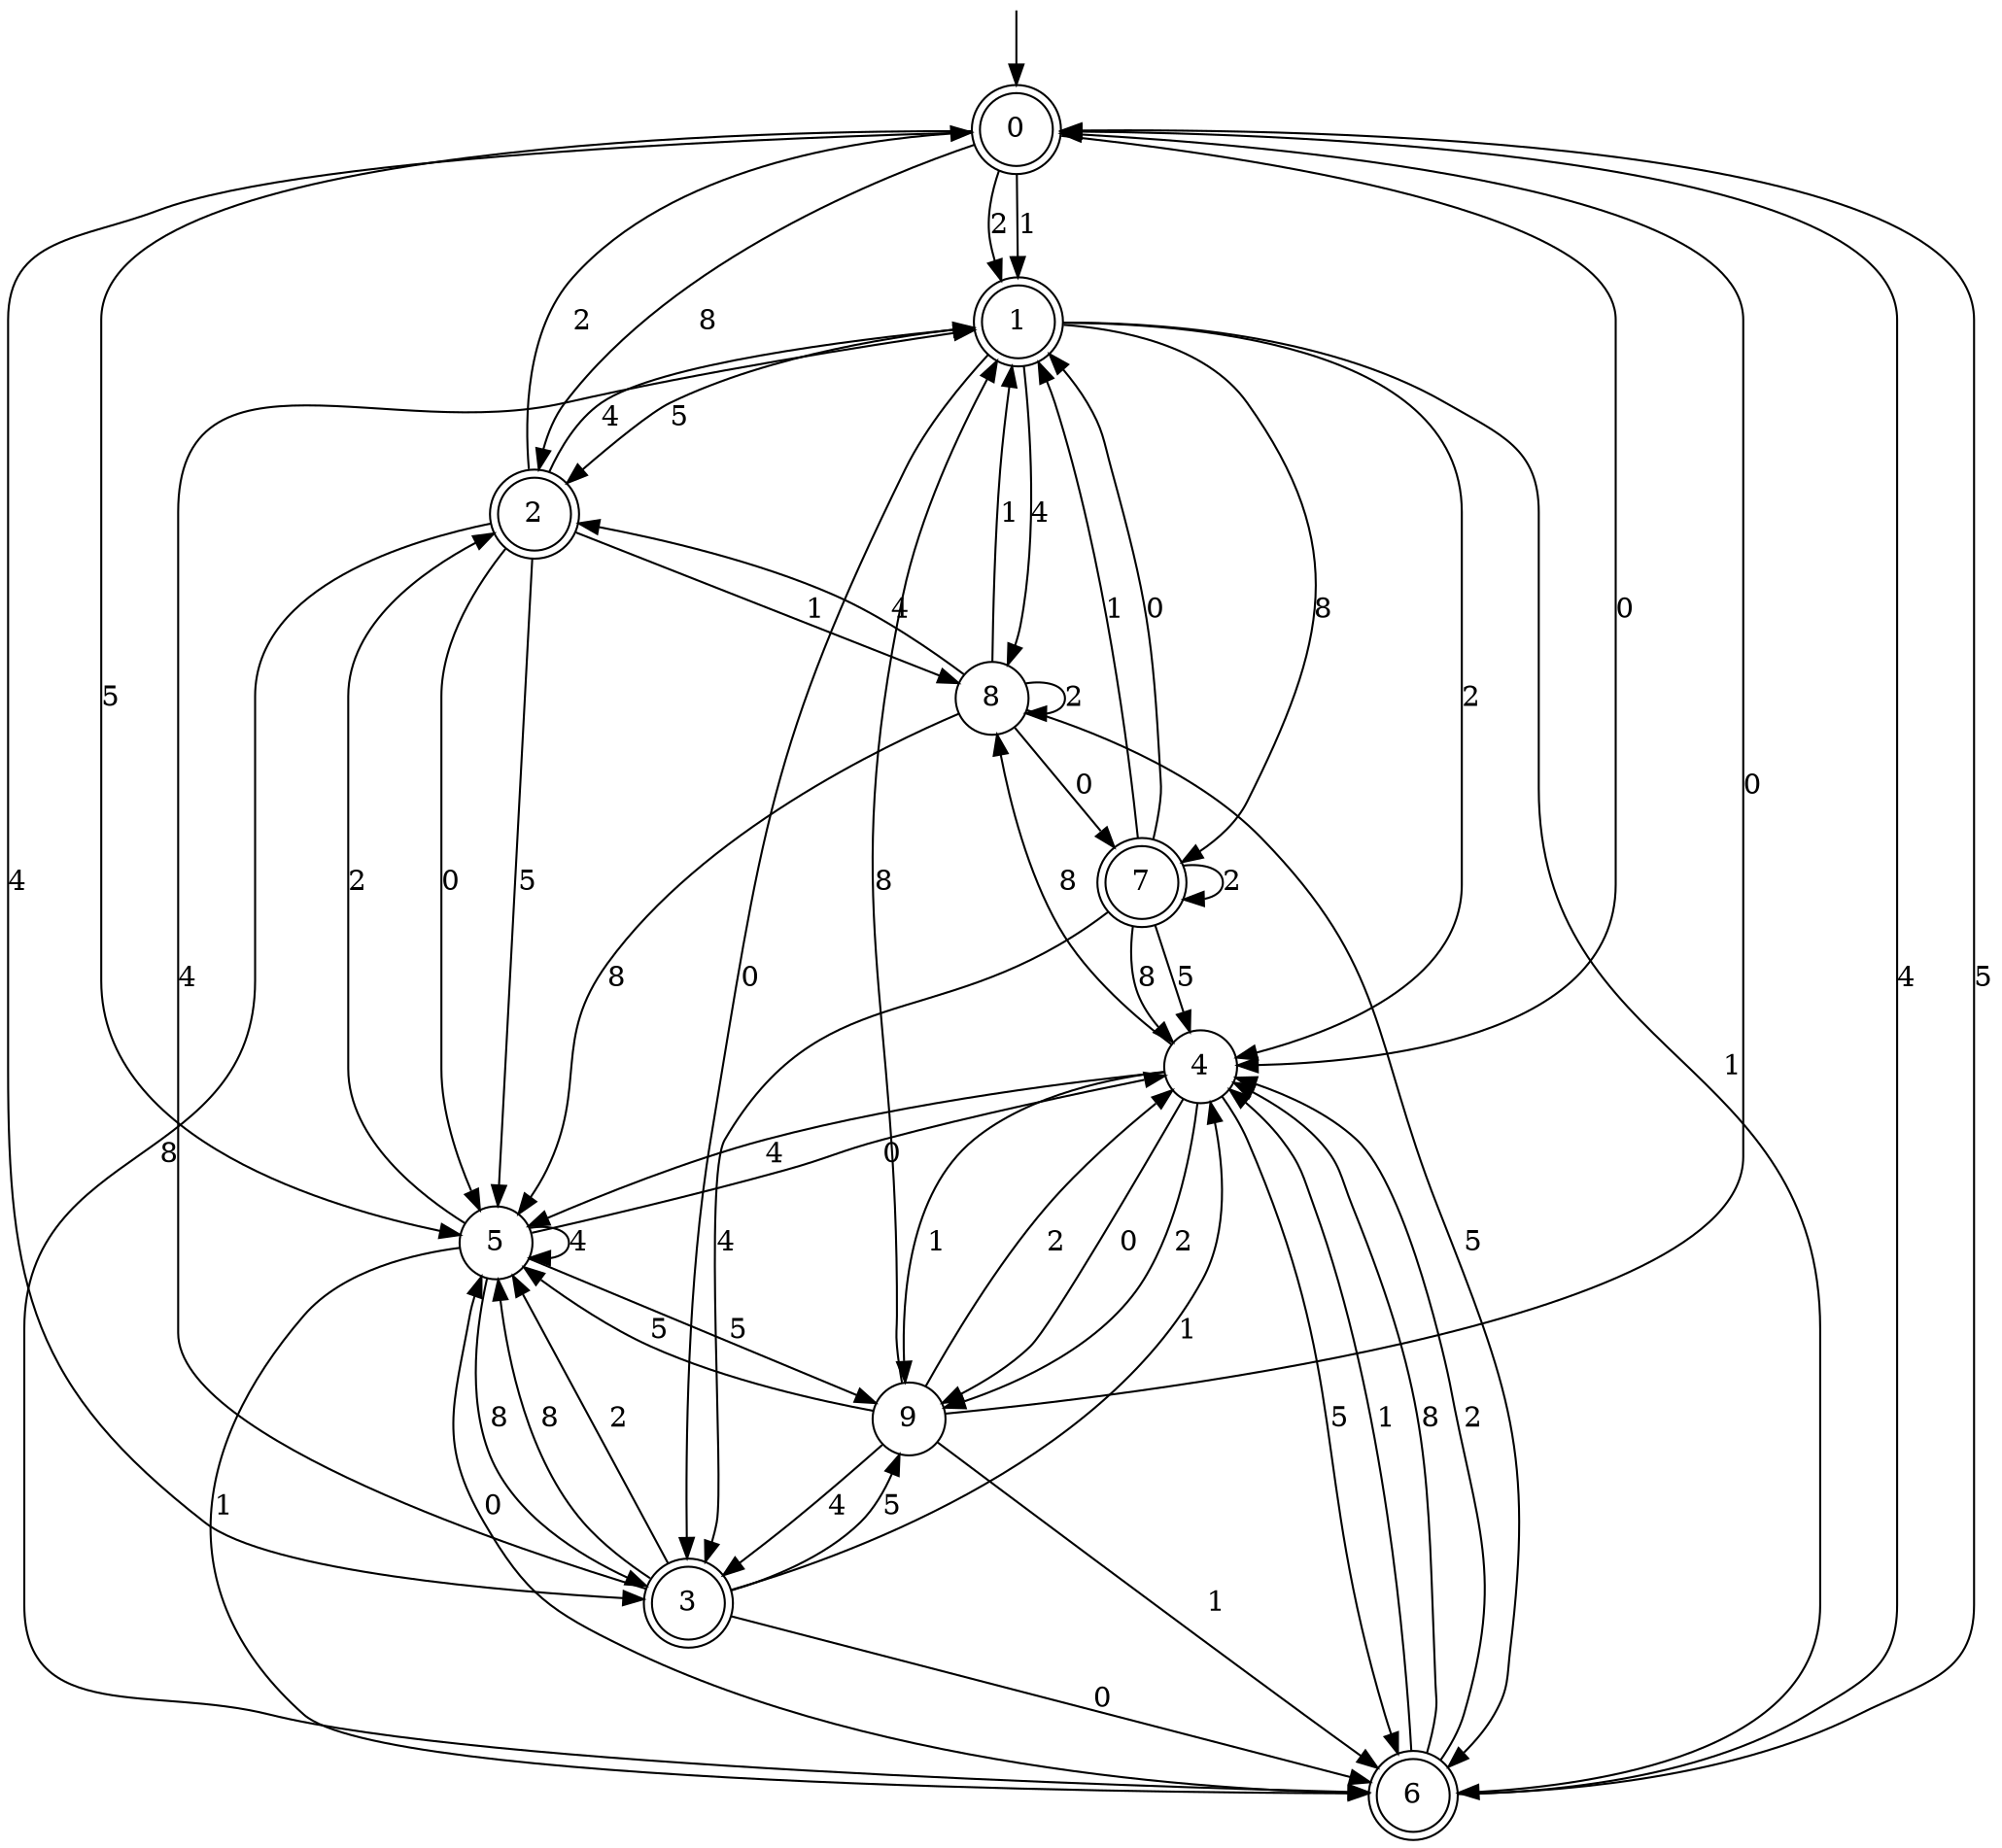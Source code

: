 digraph g {

	s0 [shape="doublecircle" label="0"];
	s1 [shape="doublecircle" label="1"];
	s2 [shape="doublecircle" label="2"];
	s3 [shape="doublecircle" label="3"];
	s4 [shape="circle" label="4"];
	s5 [shape="circle" label="5"];
	s6 [shape="doublecircle" label="6"];
	s7 [shape="doublecircle" label="7"];
	s8 [shape="circle" label="8"];
	s9 [shape="circle" label="9"];
	s0 -> s1 [label="1"];
	s0 -> s2 [label="8"];
	s0 -> s3 [label="4"];
	s0 -> s4 [label="0"];
	s0 -> s5 [label="5"];
	s0 -> s1 [label="2"];
	s1 -> s6 [label="1"];
	s1 -> s7 [label="8"];
	s1 -> s8 [label="4"];
	s1 -> s3 [label="0"];
	s1 -> s2 [label="5"];
	s1 -> s4 [label="2"];
	s2 -> s8 [label="1"];
	s2 -> s6 [label="8"];
	s2 -> s1 [label="4"];
	s2 -> s5 [label="0"];
	s2 -> s5 [label="5"];
	s2 -> s0 [label="2"];
	s3 -> s4 [label="1"];
	s3 -> s5 [label="8"];
	s3 -> s1 [label="4"];
	s3 -> s6 [label="0"];
	s3 -> s9 [label="5"];
	s3 -> s5 [label="2"];
	s4 -> s9 [label="1"];
	s4 -> s8 [label="8"];
	s4 -> s5 [label="4"];
	s4 -> s9 [label="0"];
	s4 -> s6 [label="5"];
	s4 -> s9 [label="2"];
	s5 -> s6 [label="1"];
	s5 -> s3 [label="8"];
	s5 -> s5 [label="4"];
	s5 -> s4 [label="0"];
	s5 -> s9 [label="5"];
	s5 -> s2 [label="2"];
	s6 -> s4 [label="1"];
	s6 -> s4 [label="8"];
	s6 -> s0 [label="4"];
	s6 -> s5 [label="0"];
	s6 -> s0 [label="5"];
	s6 -> s4 [label="2"];
	s7 -> s1 [label="1"];
	s7 -> s4 [label="8"];
	s7 -> s3 [label="4"];
	s7 -> s1 [label="0"];
	s7 -> s4 [label="5"];
	s7 -> s7 [label="2"];
	s8 -> s1 [label="1"];
	s8 -> s5 [label="8"];
	s8 -> s2 [label="4"];
	s8 -> s7 [label="0"];
	s8 -> s6 [label="5"];
	s8 -> s8 [label="2"];
	s9 -> s6 [label="1"];
	s9 -> s1 [label="8"];
	s9 -> s3 [label="4"];
	s9 -> s0 [label="0"];
	s9 -> s5 [label="5"];
	s9 -> s4 [label="2"];

__start0 [label="" shape="none" width="0" height="0"];
__start0 -> s0;

}
